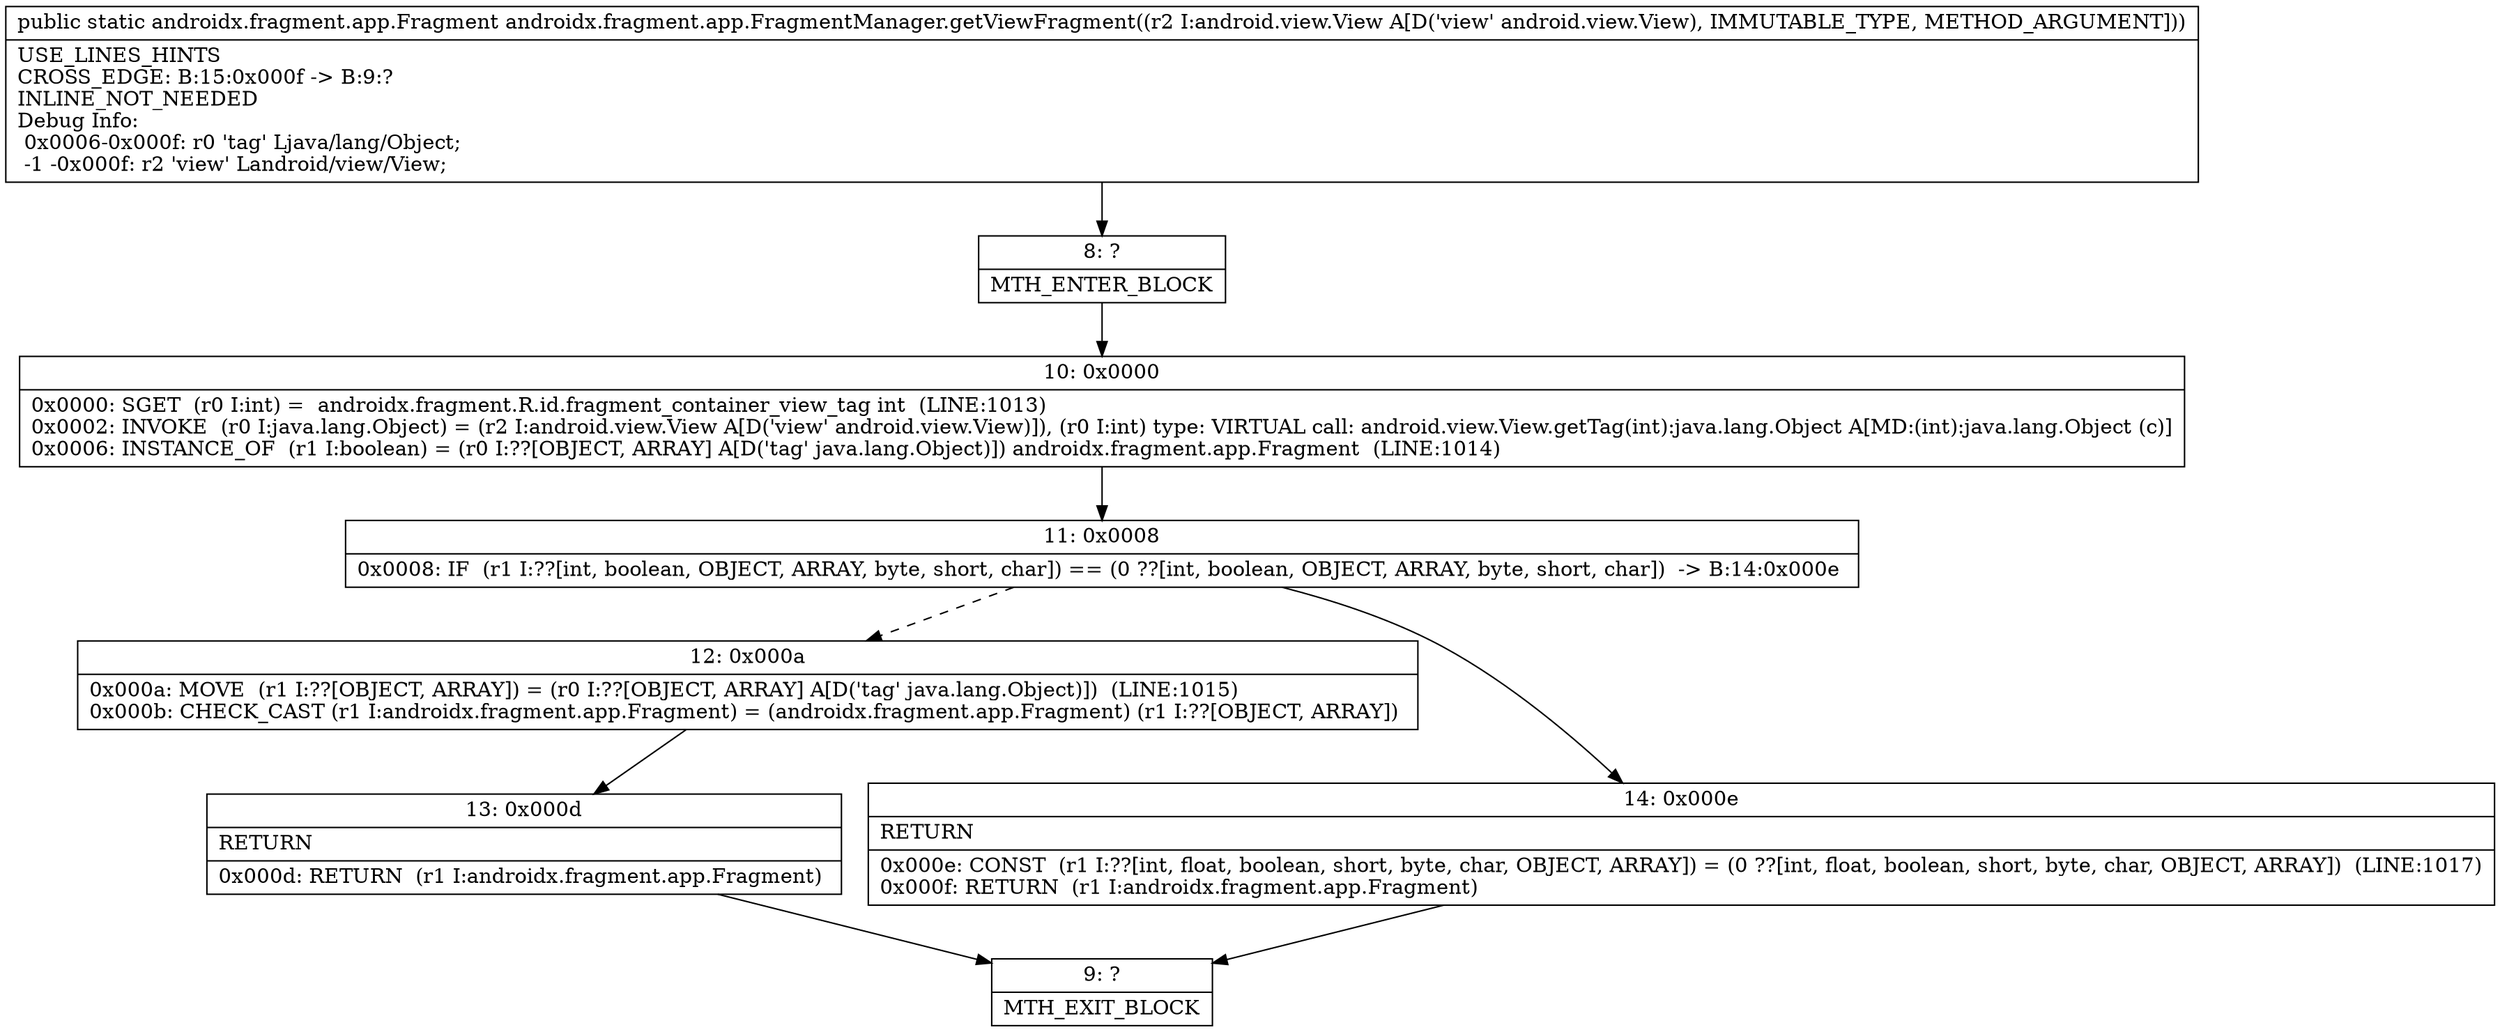 digraph "CFG forandroidx.fragment.app.FragmentManager.getViewFragment(Landroid\/view\/View;)Landroidx\/fragment\/app\/Fragment;" {
Node_8 [shape=record,label="{8\:\ ?|MTH_ENTER_BLOCK\l}"];
Node_10 [shape=record,label="{10\:\ 0x0000|0x0000: SGET  (r0 I:int) =  androidx.fragment.R.id.fragment_container_view_tag int  (LINE:1013)\l0x0002: INVOKE  (r0 I:java.lang.Object) = (r2 I:android.view.View A[D('view' android.view.View)]), (r0 I:int) type: VIRTUAL call: android.view.View.getTag(int):java.lang.Object A[MD:(int):java.lang.Object (c)]\l0x0006: INSTANCE_OF  (r1 I:boolean) = (r0 I:??[OBJECT, ARRAY] A[D('tag' java.lang.Object)]) androidx.fragment.app.Fragment  (LINE:1014)\l}"];
Node_11 [shape=record,label="{11\:\ 0x0008|0x0008: IF  (r1 I:??[int, boolean, OBJECT, ARRAY, byte, short, char]) == (0 ??[int, boolean, OBJECT, ARRAY, byte, short, char])  \-\> B:14:0x000e \l}"];
Node_12 [shape=record,label="{12\:\ 0x000a|0x000a: MOVE  (r1 I:??[OBJECT, ARRAY]) = (r0 I:??[OBJECT, ARRAY] A[D('tag' java.lang.Object)])  (LINE:1015)\l0x000b: CHECK_CAST (r1 I:androidx.fragment.app.Fragment) = (androidx.fragment.app.Fragment) (r1 I:??[OBJECT, ARRAY]) \l}"];
Node_13 [shape=record,label="{13\:\ 0x000d|RETURN\l|0x000d: RETURN  (r1 I:androidx.fragment.app.Fragment) \l}"];
Node_9 [shape=record,label="{9\:\ ?|MTH_EXIT_BLOCK\l}"];
Node_14 [shape=record,label="{14\:\ 0x000e|RETURN\l|0x000e: CONST  (r1 I:??[int, float, boolean, short, byte, char, OBJECT, ARRAY]) = (0 ??[int, float, boolean, short, byte, char, OBJECT, ARRAY])  (LINE:1017)\l0x000f: RETURN  (r1 I:androidx.fragment.app.Fragment) \l}"];
MethodNode[shape=record,label="{public static androidx.fragment.app.Fragment androidx.fragment.app.FragmentManager.getViewFragment((r2 I:android.view.View A[D('view' android.view.View), IMMUTABLE_TYPE, METHOD_ARGUMENT]))  | USE_LINES_HINTS\lCROSS_EDGE: B:15:0x000f \-\> B:9:?\lINLINE_NOT_NEEDED\lDebug Info:\l  0x0006\-0x000f: r0 'tag' Ljava\/lang\/Object;\l  \-1 \-0x000f: r2 'view' Landroid\/view\/View;\l}"];
MethodNode -> Node_8;Node_8 -> Node_10;
Node_10 -> Node_11;
Node_11 -> Node_12[style=dashed];
Node_11 -> Node_14;
Node_12 -> Node_13;
Node_13 -> Node_9;
Node_14 -> Node_9;
}

